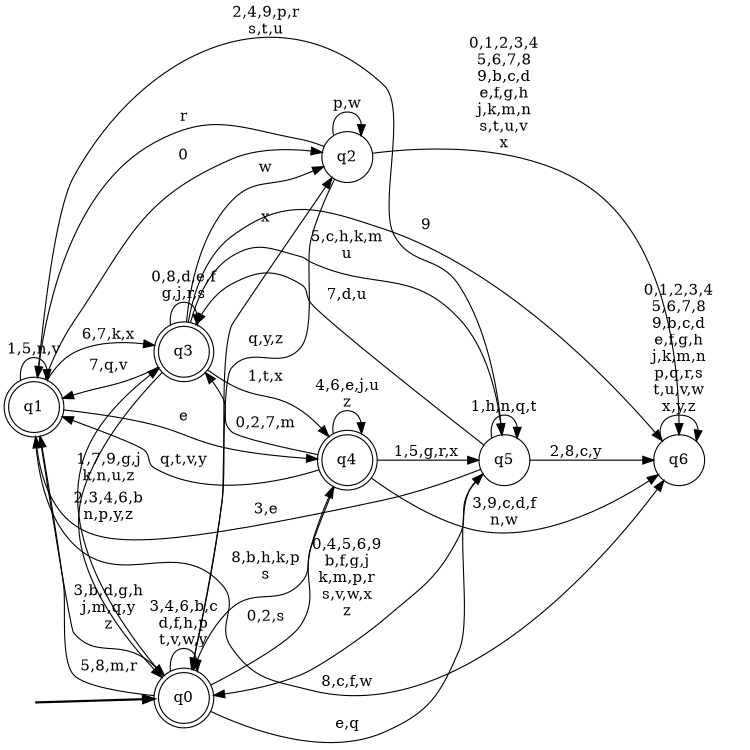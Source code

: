digraph BlueStar {
__start0 [style = invis, shape = none, label = "", width = 0, height = 0];

rankdir=LR;
size="8,5";

s0 [style="rounded,filled", color="black", fillcolor="white" shape="doublecircle", label="q0"];
s1 [style="rounded,filled", color="black", fillcolor="white" shape="doublecircle", label="q1"];
s2 [style="filled", color="black", fillcolor="white" shape="circle", label="q2"];
s3 [style="rounded,filled", color="black", fillcolor="white" shape="doublecircle", label="q3"];
s4 [style="rounded,filled", color="black", fillcolor="white" shape="doublecircle", label="q4"];
s5 [style="filled", color="black", fillcolor="white" shape="circle", label="q5"];
s6 [style="filled", color="black", fillcolor="white" shape="circle", label="q6"];
subgraph cluster_main { 
	graph [pad=".75", ranksep="0.15", nodesep="0.15"];
	 style=invis; 
	__start0 -> s0 [penwidth=2];
}
s0 -> s0 [label="3,4,6,b,c\nd,f,h,p\nt,v,w,y"];
s0 -> s1 [label="5,8,m,r"];
s0 -> s2 [label="x"];
s0 -> s3 [label="1,7,9,g,j\nk,n,u,z"];
s0 -> s4 [label="0,2,s"];
s0 -> s5 [label="e,q"];
s1 -> s0 [label="3,b,d,g,h\nj,m,q,y\nz"];
s1 -> s1 [label="1,5,n,v"];
s1 -> s2 [label="0"];
s1 -> s3 [label="6,7,k,x"];
s1 -> s4 [label="e"];
s1 -> s5 [label="2,4,9,p,r\ns,t,u"];
s1 -> s6 [label="8,c,f,w"];
s2 -> s0 [label="q,y,z"];
s2 -> s1 [label="r"];
s2 -> s2 [label="p,w"];
s2 -> s6 [label="0,1,2,3,4\n5,6,7,8\n9,b,c,d\ne,f,g,h\nj,k,m,n\ns,t,u,v\nx"];
s3 -> s0 [label="2,3,4,6,b\nn,p,y,z"];
s3 -> s1 [label="7,q,v"];
s3 -> s2 [label="w"];
s3 -> s3 [label="0,8,d,e,f\ng,j,r,s"];
s3 -> s4 [label="1,t,x"];
s3 -> s5 [label="5,c,h,k,m\nu"];
s3 -> s6 [label="9"];
s4 -> s0 [label="8,b,h,k,p\ns"];
s4 -> s1 [label="q,t,v,y"];
s4 -> s3 [label="0,2,7,m"];
s4 -> s4 [label="4,6,e,j,u\nz"];
s4 -> s5 [label="1,5,g,r,x"];
s4 -> s6 [label="3,9,c,d,f\nn,w"];
s5 -> s0 [label="0,4,5,6,9\nb,f,g,j\nk,m,p,r\ns,v,w,x\nz"];
s5 -> s1 [label="3,e"];
s5 -> s3 [label="7,d,u"];
s5 -> s5 [label="1,h,n,q,t"];
s5 -> s6 [label="2,8,c,y"];
s6 -> s6 [label="0,1,2,3,4\n5,6,7,8\n9,b,c,d\ne,f,g,h\nj,k,m,n\np,q,r,s\nt,u,v,w\nx,y,z"];

}